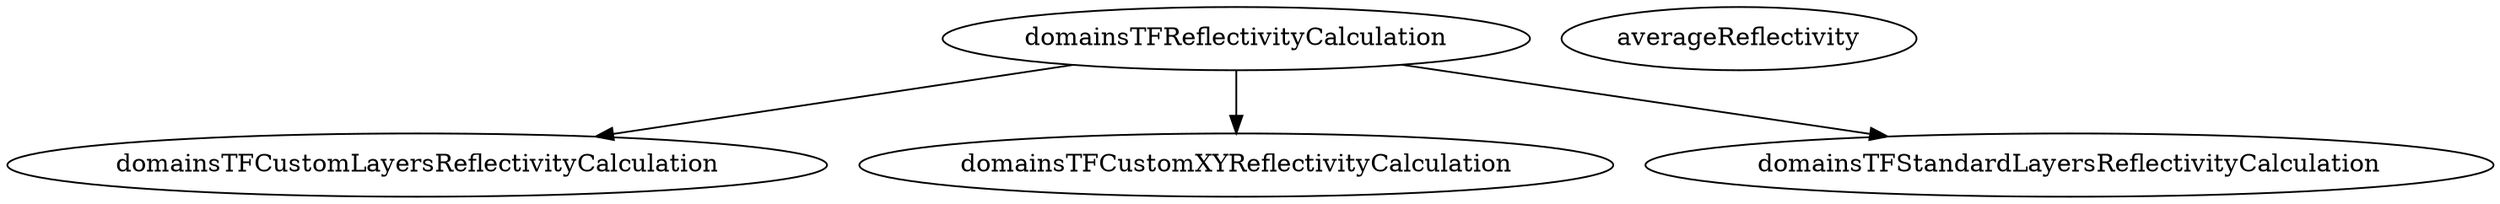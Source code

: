 /* Created by mdot for Matlab */
digraph m2html {
  domainsTFReflectivityCalculation -> domainsTFCustomLayersReflectivityCalculation;
  domainsTFReflectivityCalculation -> domainsTFCustomXYReflectivityCalculation;
  domainsTFReflectivityCalculation -> domainsTFStandardLayersReflectivityCalculation;

  averageReflectivity [URL="averageReflectivity.html"];
  domainsTFCustomLayersReflectivityCalculation [URL="domainsTFCustomLayersReflectivityCalculation.html"];
  domainsTFCustomXYReflectivityCalculation [URL="domainsTFCustomXYReflectivityCalculation.html"];
  domainsTFReflectivityCalculation [URL="domainsTFReflectivityCalculation.html"];
  domainsTFStandardLayersReflectivityCalculation [URL="domainsTFStandardLayersReflectivityCalculation.html"];
}